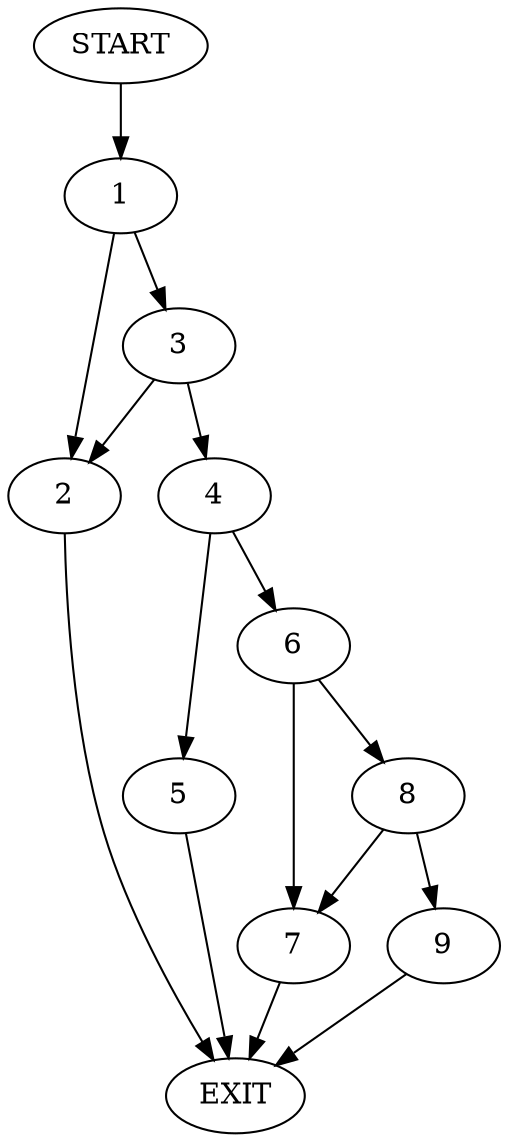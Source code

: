 digraph {
0 [label="START"]
10 [label="EXIT"]
0 -> 1
1 -> 2
1 -> 3
2 -> 10
3 -> 2
3 -> 4
4 -> 5
4 -> 6
6 -> 7
6 -> 8
5 -> 10
8 -> 7
8 -> 9
7 -> 10
9 -> 10
}
